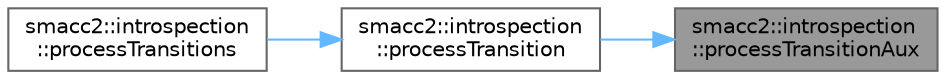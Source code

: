 digraph "smacc2::introspection::processTransitionAux"
{
 // LATEX_PDF_SIZE
  bgcolor="transparent";
  edge [fontname=Helvetica,fontsize=10,labelfontname=Helvetica,labelfontsize=10];
  node [fontname=Helvetica,fontsize=10,shape=box,height=0.2,width=0.4];
  rankdir="RL";
  Node1 [label="smacc2::introspection\l::processTransitionAux",height=0.2,width=0.4,color="gray40", fillcolor="grey60", style="filled", fontcolor="black",tooltip=" "];
  Node1 -> Node2 [dir="back",color="steelblue1",style="solid"];
  Node2 [label="smacc2::introspection\l::processTransition",height=0.2,width=0.4,color="grey40", fillcolor="white", style="filled",URL="$namespacesmacc2_1_1introspection.html#a9fbfee71314a75107db28b469ff5a072",tooltip=" "];
  Node2 -> Node3 [dir="back",color="steelblue1",style="solid"];
  Node3 [label="smacc2::introspection\l::processTransitions",height=0.2,width=0.4,color="grey40", fillcolor="white", style="filled",URL="$namespacesmacc2_1_1introspection.html#a63a8a67cc0ce5c49329c448979b2d73d",tooltip=" "];
}
